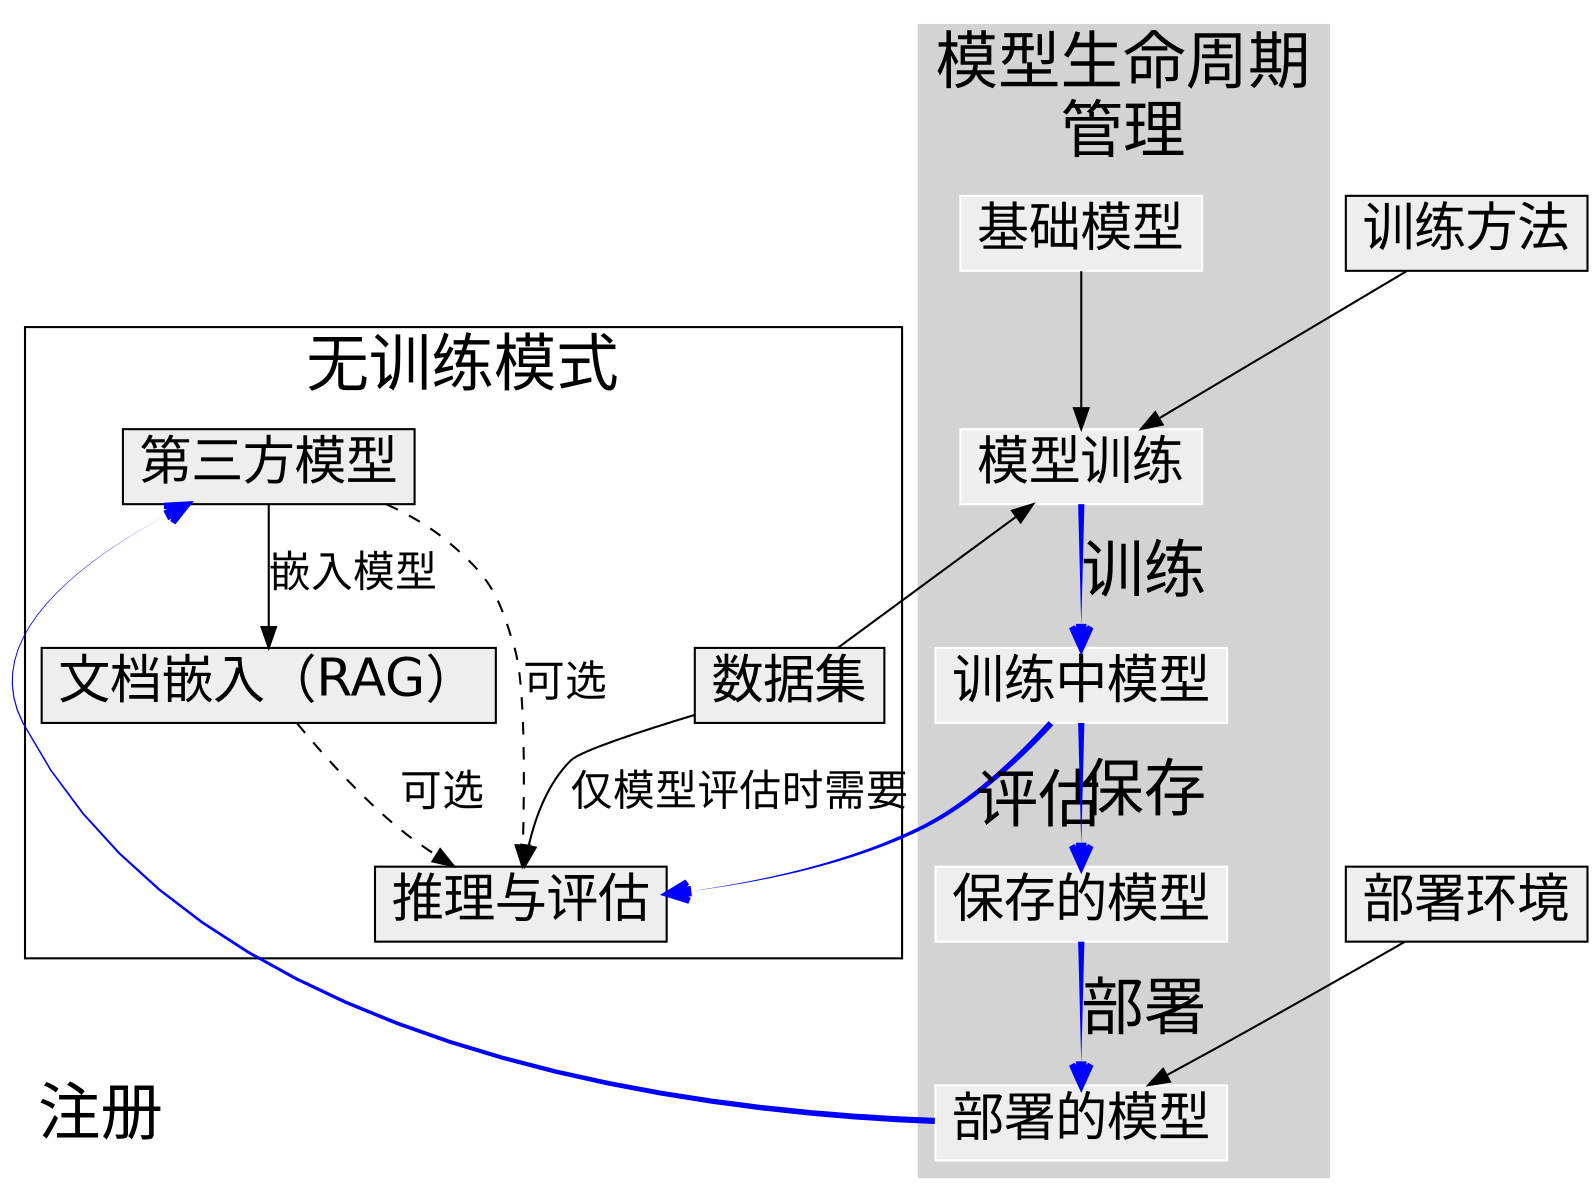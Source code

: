 
digraph g {
	ratio=fill;
	splines=spline;
	overlap=scale;

    edge [fontsize=20, fontname="Helvetica"];

	node [
		shape=box,
		width=0.3,
		color="black",
		fillcolor="#eeeeee",
		style="filled,solid",
		fontsize=25,
        fontname="Helvetica"
	];

    subgraph cluster_1 {
		node [style=filled];
		nRAG -> nPromp [style=dashed, label="可选"];
        nThirdModel -> nRAG [label="嵌入模型"];
        nDataset -> nPromp [label="仅模型评估时需要"];
        nThirdModel -> nPromp [style=dashed, label="可选"];
		label = "无训练模式";
        fontsize=30
	}

    subgraph cluster_0 {
		style=filled;
		color=lightgrey;
		node [style=filled,color=white];
		nBModel -> nTrainingModels;
        nTrainingModels -> nTrainedModels [style="bold,tapered", arrowhead=vee, penwidth=3, color=blue, label="训练", fontsize=30];
        nTrainedModels -> nSavedModels [style="bold,tapered", arrowhead=vee, penwidth=3, color=blue, label="保存", fontsize=30];
        nSavedModels -> nDeployedModels [style="bold,tapered", arrowhead=vee, penwidth=3, color=blue, label="部署", fontsize=30];
        label = "模型生命周期
管理";
        fontsize=30
	}

	nRAG [label="文档嵌入（RAG）"];
	nBModel [label="基础模型"];
	nDataset [label="数据集"];
	nThirdModel [label="第三方模型"];
	nPromp [label="推理与评估"];
	nTrainingModels [label="模型训练"];
	nTrainedModels [label="训练中模型"];
	nSavedModels [label="保存的模型"];
	nDeployedModels [label="部署的模型"];
	nDeployEnv [label="部署环境"];
	nTrainingMethods [label="训练方法"];
    nDataset -> nTrainingModels;
    nTrainingMethods -> nTrainingModels;
    nDeployEnv -> nDeployedModels;
    nDeployedModels -> nThirdModel [style="bold,tapered", arrowhead=vee, penwidth=3, color=blue, taillabel="注册", fontsize=30, labeldistance=40, labelangle=3 ];
    nTrainedModels -> nPromp [style="bold,tapered", arrowhead=vee, penwidth=3, color=blue, taillabel="评估", fontsize=30, labeldistance=4, labelangle=35];
}
